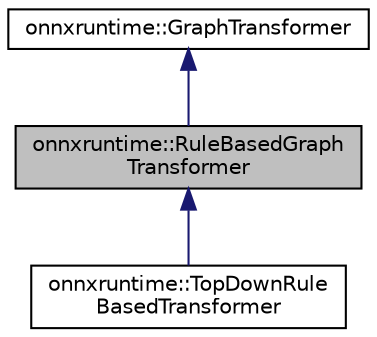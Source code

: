 digraph "onnxruntime::RuleBasedGraphTransformer"
{
  edge [fontname="Helvetica",fontsize="10",labelfontname="Helvetica",labelfontsize="10"];
  node [fontname="Helvetica",fontsize="10",shape=record];
  Node0 [label="onnxruntime::RuleBasedGraph\lTransformer",height=0.2,width=0.4,color="black", fillcolor="grey75", style="filled", fontcolor="black"];
  Node1 -> Node0 [dir="back",color="midnightblue",fontsize="10",style="solid"];
  Node1 [label="onnxruntime::GraphTransformer",height=0.2,width=0.4,color="black", fillcolor="white", style="filled",URL="$classonnxruntime_1_1GraphTransformer.html"];
  Node0 -> Node2 [dir="back",color="midnightblue",fontsize="10",style="solid"];
  Node2 [label="onnxruntime::TopDownRule\lBasedTransformer",height=0.2,width=0.4,color="black", fillcolor="white", style="filled",URL="$classonnxruntime_1_1TopDownRuleBasedTransformer.html"];
}
